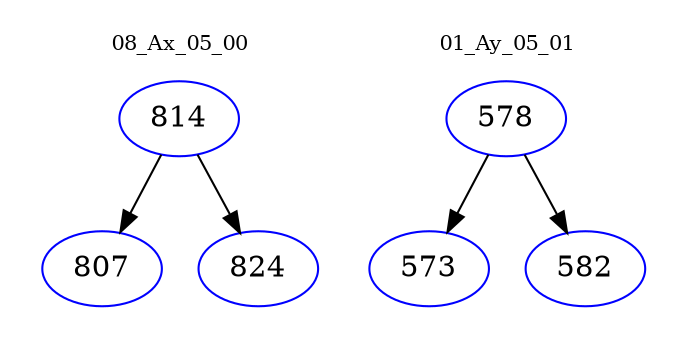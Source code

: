 digraph{
subgraph cluster_0 {
color = white
label = "08_Ax_05_00";
fontsize=10;
T0_814 [label="814", color="blue"]
T0_814 -> T0_807 [color="black"]
T0_807 [label="807", color="blue"]
T0_814 -> T0_824 [color="black"]
T0_824 [label="824", color="blue"]
}
subgraph cluster_1 {
color = white
label = "01_Ay_05_01";
fontsize=10;
T1_578 [label="578", color="blue"]
T1_578 -> T1_573 [color="black"]
T1_573 [label="573", color="blue"]
T1_578 -> T1_582 [color="black"]
T1_582 [label="582", color="blue"]
}
}
